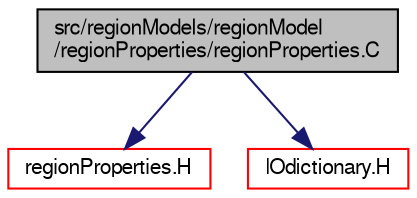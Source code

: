 digraph "src/regionModels/regionModel/regionProperties/regionProperties.C"
{
  bgcolor="transparent";
  edge [fontname="FreeSans",fontsize="10",labelfontname="FreeSans",labelfontsize="10"];
  node [fontname="FreeSans",fontsize="10",shape=record];
  Node0 [label="src/regionModels/regionModel\l/regionProperties/regionProperties.C",height=0.2,width=0.4,color="black", fillcolor="grey75", style="filled", fontcolor="black"];
  Node0 -> Node1 [color="midnightblue",fontsize="10",style="solid",fontname="FreeSans"];
  Node1 [label="regionProperties.H",height=0.2,width=0.4,color="red",URL="$a14126.html"];
  Node0 -> Node77 [color="midnightblue",fontsize="10",style="solid",fontname="FreeSans"];
  Node77 [label="IOdictionary.H",height=0.2,width=0.4,color="red",URL="$a09023.html"];
}
